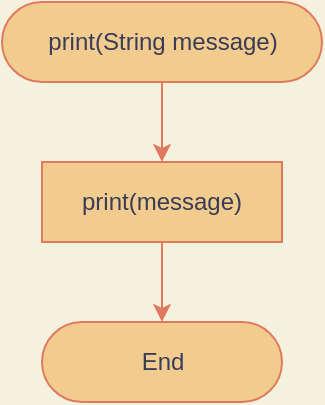 <mxfile version="20.3.0" type="device"><diagram id="0Xy3xeQZXtPiOFelwu_6" name="Page-1"><mxGraphModel dx="956" dy="624" grid="1" gridSize="10" guides="1" tooltips="1" connect="1" arrows="1" fold="1" page="1" pageScale="1" pageWidth="850" pageHeight="1100" background="#F4F1DE" math="0" shadow="0"><root><mxCell id="0"/><mxCell id="1" parent="0"/><mxCell id="Gx6zSIoQYnnBBgRMz9Ev-1" value="print(String message)" style="html=1;dashed=0;whitespace=wrap;shape=mxgraph.dfd.start;fillColor=#F2CC8F;strokeColor=#E07A5F;fontColor=#393C56;" vertex="1" parent="1"><mxGeometry x="345" y="40" width="160" height="40" as="geometry"/></mxCell><mxCell id="Gx6zSIoQYnnBBgRMz9Ev-2" value="End" style="html=1;dashed=0;whitespace=wrap;shape=mxgraph.dfd.start;fillColor=#F2CC8F;strokeColor=#E07A5F;fontColor=#393C56;" vertex="1" parent="1"><mxGeometry x="365" y="200" width="120" height="40" as="geometry"/></mxCell><mxCell id="Gx6zSIoQYnnBBgRMz9Ev-3" value="print(message)" style="rounded=0;whiteSpace=wrap;html=1;fillColor=#F2CC8F;strokeColor=#E07A5F;fontColor=#393C56;" vertex="1" parent="1"><mxGeometry x="365" y="120" width="120" height="40" as="geometry"/></mxCell><mxCell id="Gx6zSIoQYnnBBgRMz9Ev-5" value="" style="endArrow=classic;html=1;rounded=0;entryX=0.5;entryY=0;entryDx=0;entryDy=0;exitX=0.5;exitY=0.5;exitDx=0;exitDy=20;exitPerimeter=0;labelBackgroundColor=#F4F1DE;strokeColor=#E07A5F;fontColor=#393C56;" edge="1" parent="1" source="Gx6zSIoQYnnBBgRMz9Ev-1" target="Gx6zSIoQYnnBBgRMz9Ev-3"><mxGeometry width="50" height="50" relative="1" as="geometry"><mxPoint x="120" y="280" as="sourcePoint"/><mxPoint x="170" y="230" as="targetPoint"/></mxGeometry></mxCell><mxCell id="Gx6zSIoQYnnBBgRMz9Ev-6" value="" style="endArrow=classic;html=1;rounded=0;entryX=0.5;entryY=0.5;entryDx=0;entryDy=-20;entryPerimeter=0;exitX=0.5;exitY=1;exitDx=0;exitDy=0;labelBackgroundColor=#F4F1DE;strokeColor=#E07A5F;fontColor=#393C56;" edge="1" parent="1" source="Gx6zSIoQYnnBBgRMz9Ev-3" target="Gx6zSIoQYnnBBgRMz9Ev-2"><mxGeometry width="50" height="50" relative="1" as="geometry"><mxPoint x="130" y="290" as="sourcePoint"/><mxPoint x="180" y="240" as="targetPoint"/></mxGeometry></mxCell></root></mxGraphModel></diagram></mxfile>